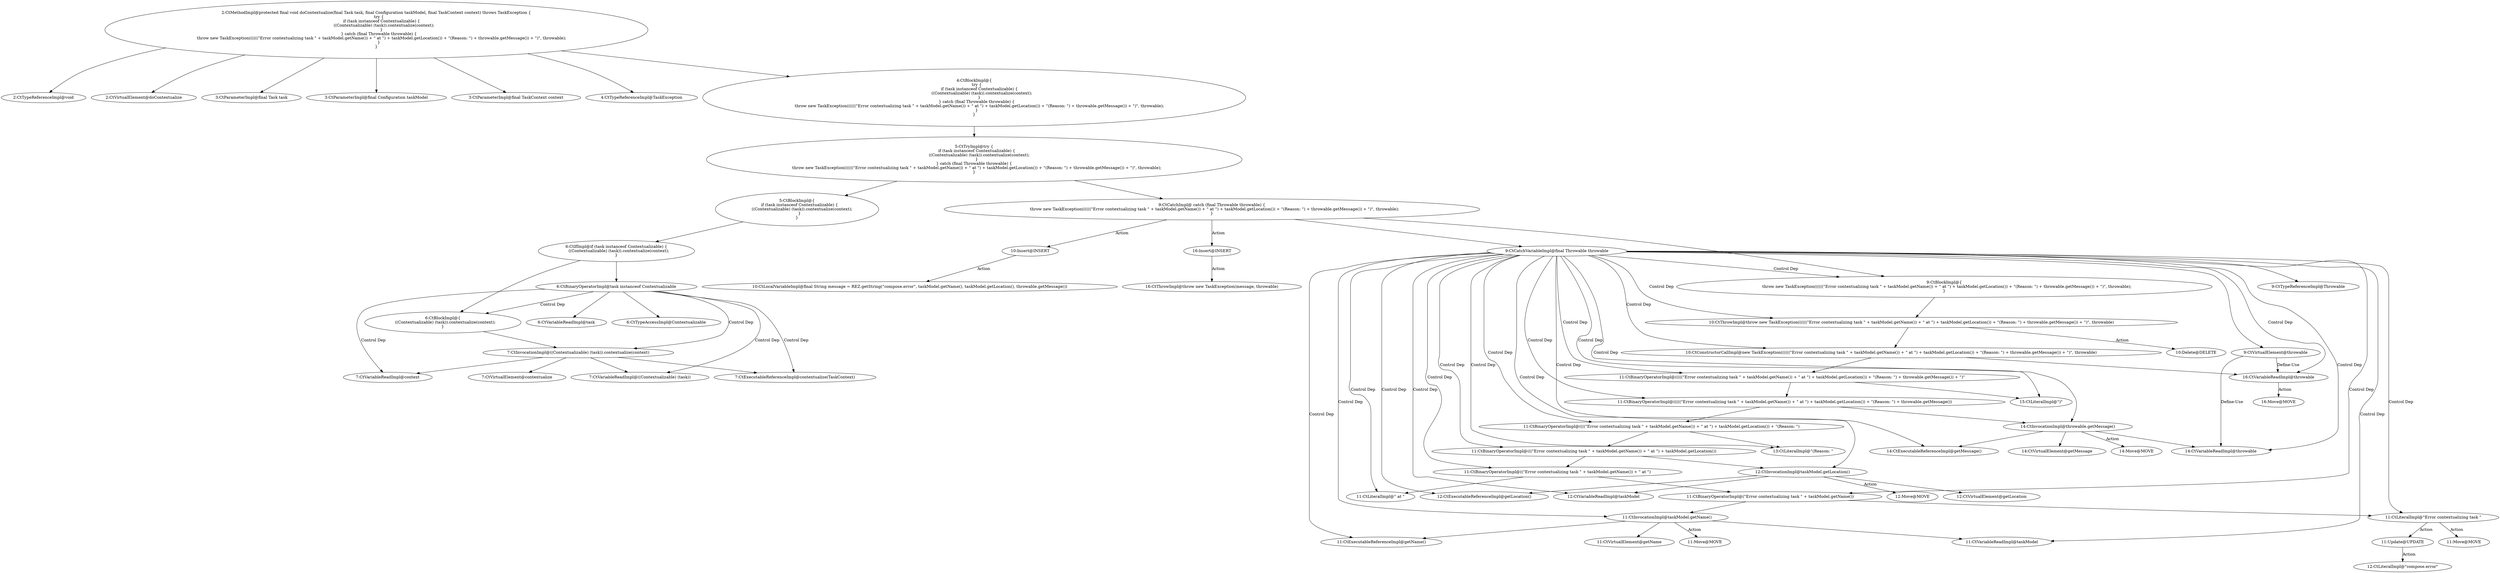 digraph "doContextualize#?,Task,Configuration,TaskContext" {
0 [label="2:CtTypeReferenceImpl@void" shape=ellipse]
1 [label="2:CtVirtualElement@doContextualize" shape=ellipse]
2 [label="3:CtParameterImpl@final Task task" shape=ellipse]
3 [label="3:CtParameterImpl@final Configuration taskModel" shape=ellipse]
4 [label="3:CtParameterImpl@final TaskContext context" shape=ellipse]
5 [label="4:CtTypeReferenceImpl@TaskException" shape=ellipse]
6 [label="6:CtVariableReadImpl@task" shape=ellipse]
7 [label="6:CtTypeAccessImpl@Contextualizable" shape=ellipse]
8 [label="6:CtBinaryOperatorImpl@task instanceof Contextualizable" shape=ellipse]
9 [label="7:CtExecutableReferenceImpl@contextualize(TaskContext)" shape=ellipse]
10 [label="7:CtVirtualElement@contextualize" shape=ellipse]
11 [label="7:CtVariableReadImpl@((Contextualizable) (task))" shape=ellipse]
12 [label="7:CtVariableReadImpl@context" shape=ellipse]
13 [label="7:CtInvocationImpl@((Contextualizable) (task)).contextualize(context)" shape=ellipse]
14 [label="6:CtBlockImpl@\{
    ((Contextualizable) (task)).contextualize(context);
\}" shape=ellipse]
15 [label="6:CtIfImpl@if (task instanceof Contextualizable) \{
    ((Contextualizable) (task)).contextualize(context);
\}" shape=ellipse]
16 [label="5:CtBlockImpl@\{
    if (task instanceof Contextualizable) \{
        ((Contextualizable) (task)).contextualize(context);
    \}
\}" shape=ellipse]
17 [label="9:CtVirtualElement@throwable" shape=ellipse]
18 [label="9:CtTypeReferenceImpl@Throwable" shape=ellipse]
19 [label="9:CtCatchVariableImpl@final Throwable throwable" shape=ellipse]
20 [label="11:CtLiteralImpl@\"Error contextualizing task \"" shape=ellipse]
21 [label="11:CtExecutableReferenceImpl@getName()" shape=ellipse]
22 [label="11:CtVirtualElement@getName" shape=ellipse]
23 [label="11:CtVariableReadImpl@taskModel" shape=ellipse]
24 [label="11:CtInvocationImpl@taskModel.getName()" shape=ellipse]
25 [label="11:CtBinaryOperatorImpl@(\"Error contextualizing task \" + taskModel.getName())" shape=ellipse]
26 [label="11:CtLiteralImpl@\" at \"" shape=ellipse]
27 [label="11:CtBinaryOperatorImpl@((\"Error contextualizing task \" + taskModel.getName()) + \" at \")" shape=ellipse]
28 [label="12:CtExecutableReferenceImpl@getLocation()" shape=ellipse]
29 [label="12:CtVirtualElement@getLocation" shape=ellipse]
30 [label="12:CtVariableReadImpl@taskModel" shape=ellipse]
31 [label="12:CtInvocationImpl@taskModel.getLocation()" shape=ellipse]
32 [label="11:CtBinaryOperatorImpl@(((\"Error contextualizing task \" + taskModel.getName()) + \" at \") + taskModel.getLocation())" shape=ellipse]
33 [label="13:CtLiteralImpl@\"(Reason: \"" shape=ellipse]
34 [label="11:CtBinaryOperatorImpl@((((\"Error contextualizing task \" + taskModel.getName()) + \" at \") + taskModel.getLocation()) + \"(Reason: \")" shape=ellipse]
35 [label="14:CtExecutableReferenceImpl@getMessage()" shape=ellipse]
36 [label="14:CtVirtualElement@getMessage" shape=ellipse]
37 [label="14:CtVariableReadImpl@throwable" shape=ellipse]
38 [label="14:CtInvocationImpl@throwable.getMessage()" shape=ellipse]
39 [label="11:CtBinaryOperatorImpl@(((((\"Error contextualizing task \" + taskModel.getName()) + \" at \") + taskModel.getLocation()) + \"(Reason: \") + throwable.getMessage())" shape=ellipse]
40 [label="15:CtLiteralImpl@\")\"" shape=ellipse]
41 [label="11:CtBinaryOperatorImpl@(((((\"Error contextualizing task \" + taskModel.getName()) + \" at \") + taskModel.getLocation()) + \"(Reason: \") + throwable.getMessage()) + \")\"" shape=ellipse]
42 [label="16:CtVariableReadImpl@throwable" shape=ellipse]
43 [label="10:CtConstructorCallImpl@new TaskException((((((\"Error contextualizing task \" + taskModel.getName()) + \" at \") + taskModel.getLocation()) + \"(Reason: \") + throwable.getMessage()) + \")\", throwable)" shape=ellipse]
44 [label="10:CtThrowImpl@throw new TaskException((((((\"Error contextualizing task \" + taskModel.getName()) + \" at \") + taskModel.getLocation()) + \"(Reason: \") + throwable.getMessage()) + \")\", throwable)" shape=ellipse]
45 [label="9:CtBlockImpl@\{
    throw new TaskException((((((\"Error contextualizing task \" + taskModel.getName()) + \" at \") + taskModel.getLocation()) + \"(Reason: \") + throwable.getMessage()) + \")\", throwable);
\}" shape=ellipse]
46 [label="9:CtCatchImpl@ catch (final Throwable throwable) \{
    throw new TaskException((((((\"Error contextualizing task \" + taskModel.getName()) + \" at \") + taskModel.getLocation()) + \"(Reason: \") + throwable.getMessage()) + \")\", throwable);
\}" shape=ellipse]
47 [label="5:CtTryImpl@try \{
    if (task instanceof Contextualizable) \{
        ((Contextualizable) (task)).contextualize(context);
    \}
\} catch (final Throwable throwable) \{
    throw new TaskException((((((\"Error contextualizing task \" + taskModel.getName()) + \" at \") + taskModel.getLocation()) + \"(Reason: \") + throwable.getMessage()) + \")\", throwable);
\}" shape=ellipse]
48 [label="4:CtBlockImpl@\{
    try \{
        if (task instanceof Contextualizable) \{
            ((Contextualizable) (task)).contextualize(context);
        \}
    \} catch (final Throwable throwable) \{
        throw new TaskException((((((\"Error contextualizing task \" + taskModel.getName()) + \" at \") + taskModel.getLocation()) + \"(Reason: \") + throwable.getMessage()) + \")\", throwable);
    \}
\}" shape=ellipse]
49 [label="2:CtMethodImpl@protected final void doContextualize(final Task task, final Configuration taskModel, final TaskContext context) throws TaskException \{
    try \{
        if (task instanceof Contextualizable) \{
            ((Contextualizable) (task)).contextualize(context);
        \}
    \} catch (final Throwable throwable) \{
        throw new TaskException((((((\"Error contextualizing task \" + taskModel.getName()) + \" at \") + taskModel.getLocation()) + \"(Reason: \") + throwable.getMessage()) + \")\", throwable);
    \}
\}" shape=ellipse]
50 [label="11:Update@UPDATE" shape=ellipse]
51 [label="12:CtLiteralImpl@\"compose.error\"" shape=ellipse]
52 [label="10:Delete@DELETE" shape=ellipse]
53 [label="10:Insert@INSERT" shape=ellipse]
54 [label="10:CtLocalVariableImpl@final String message = REZ.getString(\"compose.error\", taskModel.getName(), taskModel.getLocation(), throwable.getMessage())" shape=ellipse]
55 [label="16:Insert@INSERT" shape=ellipse]
56 [label="16:CtThrowImpl@throw new TaskException(message, throwable)" shape=ellipse]
57 [label="11:Move@MOVE" shape=ellipse]
58 [label="11:Move@MOVE" shape=ellipse]
59 [label="12:Move@MOVE" shape=ellipse]
60 [label="14:Move@MOVE" shape=ellipse]
61 [label="16:Move@MOVE" shape=ellipse]
8 -> 6 [label=""];
8 -> 7 [label=""];
8 -> 14 [label="Control Dep"];
8 -> 13 [label="Control Dep"];
8 -> 9 [label="Control Dep"];
8 -> 11 [label="Control Dep"];
8 -> 12 [label="Control Dep"];
13 -> 11 [label=""];
13 -> 9 [label=""];
13 -> 12 [label=""];
13 -> 10 [label=""];
14 -> 13 [label=""];
15 -> 8 [label=""];
15 -> 14 [label=""];
16 -> 15 [label=""];
17 -> 37 [label="Define-Use"];
17 -> 42 [label="Define-Use"];
19 -> 18 [label=""];
19 -> 17 [label=""];
19 -> 45 [label="Control Dep"];
19 -> 44 [label="Control Dep"];
19 -> 43 [label="Control Dep"];
19 -> 41 [label="Control Dep"];
19 -> 39 [label="Control Dep"];
19 -> 34 [label="Control Dep"];
19 -> 32 [label="Control Dep"];
19 -> 27 [label="Control Dep"];
19 -> 25 [label="Control Dep"];
19 -> 20 [label="Control Dep"];
19 -> 24 [label="Control Dep"];
19 -> 21 [label="Control Dep"];
19 -> 23 [label="Control Dep"];
19 -> 26 [label="Control Dep"];
19 -> 31 [label="Control Dep"];
19 -> 28 [label="Control Dep"];
19 -> 30 [label="Control Dep"];
19 -> 33 [label="Control Dep"];
19 -> 38 [label="Control Dep"];
19 -> 35 [label="Control Dep"];
19 -> 37 [label="Control Dep"];
19 -> 40 [label="Control Dep"];
19 -> 42 [label="Control Dep"];
20 -> 50 [label="Action"];
20 -> 57 [label="Action"];
24 -> 23 [label=""];
24 -> 21 [label=""];
24 -> 22 [label=""];
24 -> 58 [label="Action"];
25 -> 20 [label=""];
25 -> 24 [label=""];
27 -> 25 [label=""];
27 -> 26 [label=""];
31 -> 30 [label=""];
31 -> 28 [label=""];
31 -> 29 [label=""];
31 -> 59 [label="Action"];
32 -> 27 [label=""];
32 -> 31 [label=""];
34 -> 32 [label=""];
34 -> 33 [label=""];
38 -> 37 [label=""];
38 -> 35 [label=""];
38 -> 36 [label=""];
38 -> 60 [label="Action"];
39 -> 34 [label=""];
39 -> 38 [label=""];
41 -> 39 [label=""];
41 -> 40 [label=""];
42 -> 61 [label="Action"];
43 -> 41 [label=""];
43 -> 42 [label=""];
44 -> 43 [label=""];
44 -> 52 [label="Action"];
45 -> 44 [label=""];
46 -> 19 [label=""];
46 -> 45 [label=""];
46 -> 53 [label="Action"];
46 -> 55 [label="Action"];
47 -> 16 [label=""];
47 -> 46 [label=""];
48 -> 47 [label=""];
49 -> 0 [label=""];
49 -> 2 [label=""];
49 -> 3 [label=""];
49 -> 4 [label=""];
49 -> 5 [label=""];
49 -> 48 [label=""];
49 -> 1 [label=""];
50 -> 51 [label="Action"];
53 -> 54 [label="Action"];
55 -> 56 [label="Action"];
}